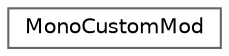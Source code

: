 digraph "Graphical Class Hierarchy"
{
 // LATEX_PDF_SIZE
  bgcolor="transparent";
  edge [fontname=Helvetica,fontsize=10,labelfontname=Helvetica,labelfontsize=10];
  node [fontname=Helvetica,fontsize=10,shape=box,height=0.2,width=0.4];
  rankdir="LR";
  Node0 [label="MonoCustomMod",height=0.2,width=0.4,color="grey40", fillcolor="white", style="filled",URL="$struct_mono_custom_mod.html",tooltip=" "];
}
